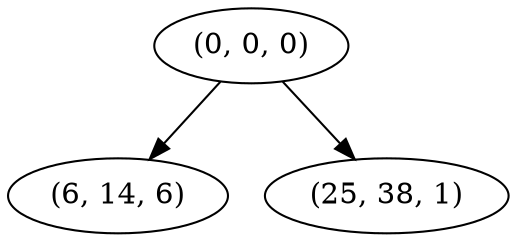 digraph tree {
    "(0, 0, 0)";
    "(6, 14, 6)";
    "(25, 38, 1)";
    "(0, 0, 0)" -> "(6, 14, 6)";
    "(0, 0, 0)" -> "(25, 38, 1)";
}
